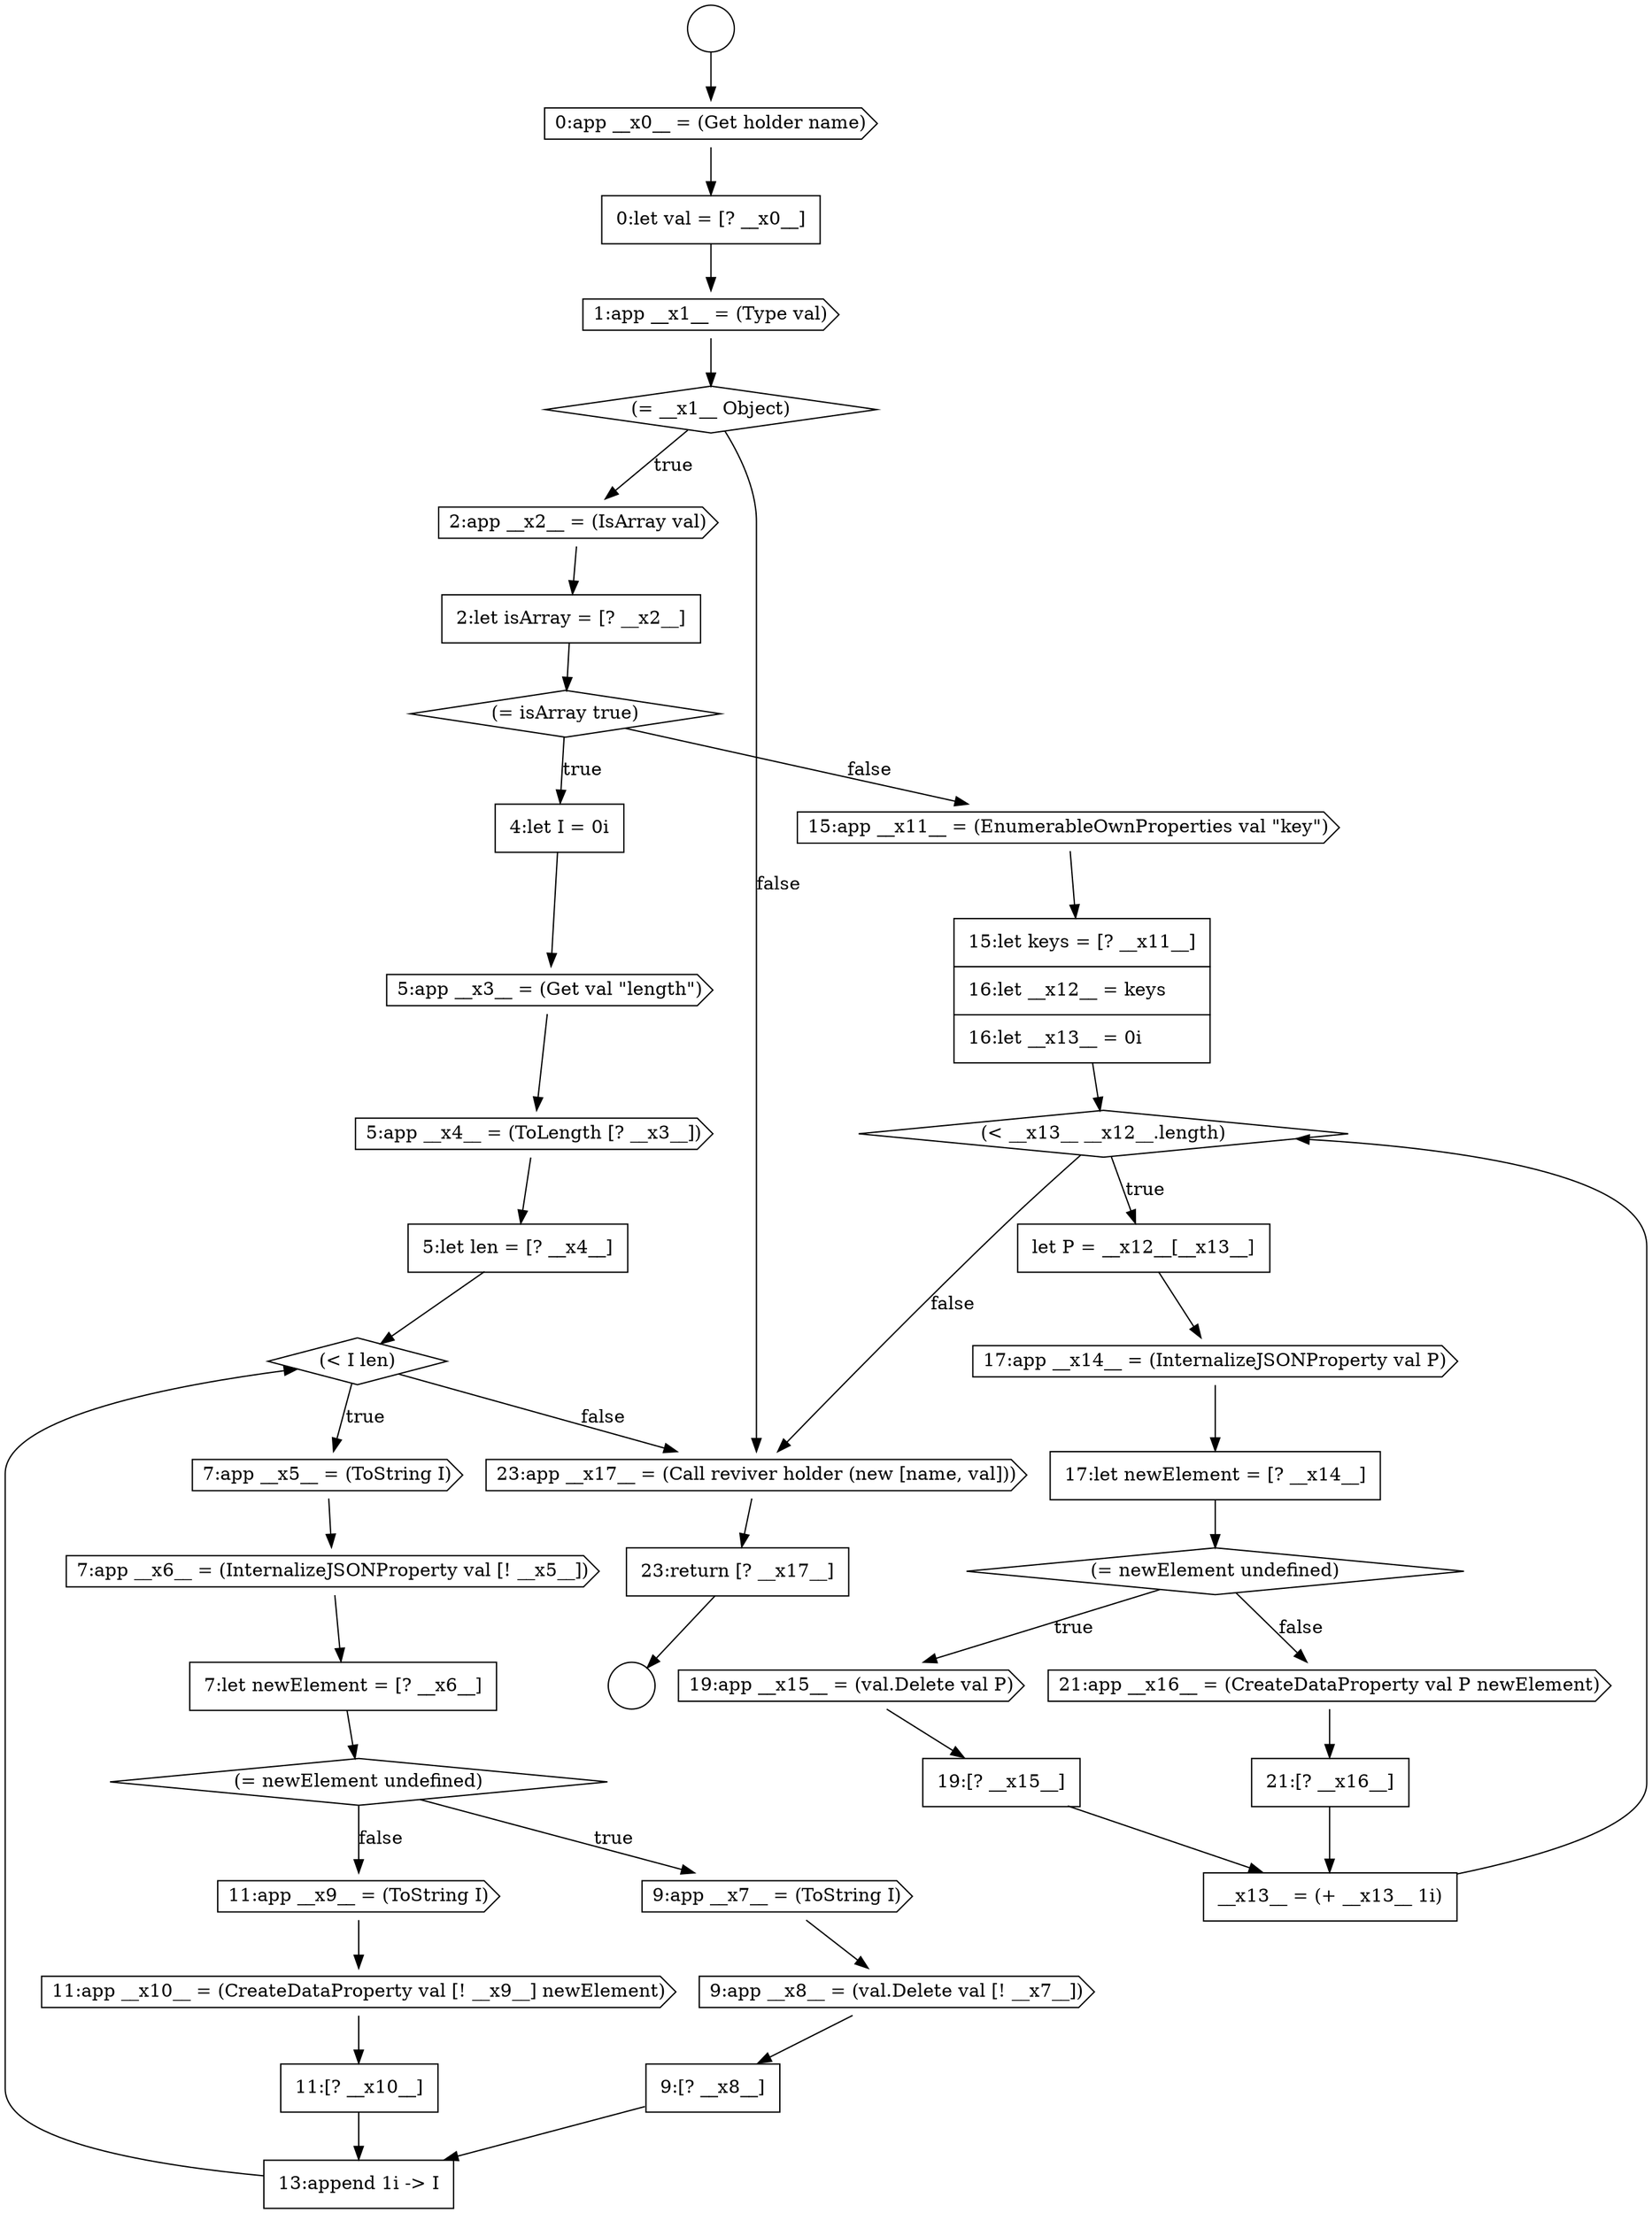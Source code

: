 digraph {
  node16340 [shape=none, margin=0, label=<<font color="black">
    <table border="0" cellborder="1" cellspacing="0" cellpadding="10">
      <tr><td align="left">23:return [? __x17__]</td></tr>
    </table>
  </font>> color="black" fillcolor="white" style=filled]
  node16308 [shape=cds, label=<<font color="black">2:app __x2__ = (IsArray val)</font>> color="black" fillcolor="white" style=filled]
  node16336 [shape=cds, label=<<font color="black">21:app __x16__ = (CreateDataProperty val P newElement)</font>> color="black" fillcolor="white" style=filled]
  node16315 [shape=diamond, label=<<font color="black">(&lt; I len)</font>> color="black" fillcolor="white" style=filled]
  node16312 [shape=cds, label=<<font color="black">5:app __x3__ = (Get val &quot;length&quot;)</font>> color="black" fillcolor="white" style=filled]
  node16316 [shape=cds, label=<<font color="black">7:app __x5__ = (ToString I)</font>> color="black" fillcolor="white" style=filled]
  node16311 [shape=none, margin=0, label=<<font color="black">
    <table border="0" cellborder="1" cellspacing="0" cellpadding="10">
      <tr><td align="left">4:let I = 0i</td></tr>
    </table>
  </font>> color="black" fillcolor="white" style=filled]
  node16334 [shape=cds, label=<<font color="black">19:app __x15__ = (val.Delete val P)</font>> color="black" fillcolor="white" style=filled]
  node16338 [shape=none, margin=0, label=<<font color="black">
    <table border="0" cellborder="1" cellspacing="0" cellpadding="10">
      <tr><td align="left">__x13__ = (+ __x13__ 1i)</td></tr>
    </table>
  </font>> color="black" fillcolor="white" style=filled]
  node16318 [shape=none, margin=0, label=<<font color="black">
    <table border="0" cellborder="1" cellspacing="0" cellpadding="10">
      <tr><td align="left">7:let newElement = [? __x6__]</td></tr>
    </table>
  </font>> color="black" fillcolor="white" style=filled]
  node16304 [shape=cds, label=<<font color="black">0:app __x0__ = (Get holder name)</font>> color="black" fillcolor="white" style=filled]
  node16319 [shape=diamond, label=<<font color="black">(= newElement undefined)</font>> color="black" fillcolor="white" style=filled]
  node16332 [shape=none, margin=0, label=<<font color="black">
    <table border="0" cellborder="1" cellspacing="0" cellpadding="10">
      <tr><td align="left">17:let newElement = [? __x14__]</td></tr>
    </table>
  </font>> color="black" fillcolor="white" style=filled]
  node16325 [shape=none, margin=0, label=<<font color="black">
    <table border="0" cellborder="1" cellspacing="0" cellpadding="10">
      <tr><td align="left">11:[? __x10__]</td></tr>
    </table>
  </font>> color="black" fillcolor="white" style=filled]
  node16324 [shape=cds, label=<<font color="black">11:app __x10__ = (CreateDataProperty val [! __x9__] newElement)</font>> color="black" fillcolor="white" style=filled]
  node16333 [shape=diamond, label=<<font color="black">(= newElement undefined)</font>> color="black" fillcolor="white" style=filled]
  node16339 [shape=cds, label=<<font color="black">23:app __x17__ = (Call reviver holder (new [name, val]))</font>> color="black" fillcolor="white" style=filled]
  node16307 [shape=diamond, label=<<font color="black">(= __x1__ Object)</font>> color="black" fillcolor="white" style=filled]
  node16328 [shape=none, margin=0, label=<<font color="black">
    <table border="0" cellborder="1" cellspacing="0" cellpadding="10">
      <tr><td align="left">15:let keys = [? __x11__]</td></tr>
      <tr><td align="left">16:let __x12__ = keys</td></tr>
      <tr><td align="left">16:let __x13__ = 0i</td></tr>
    </table>
  </font>> color="black" fillcolor="white" style=filled]
  node16329 [shape=diamond, label=<<font color="black">(&lt; __x13__ __x12__.length)</font>> color="black" fillcolor="white" style=filled]
  node16302 [shape=circle label=" " color="black" fillcolor="white" style=filled]
  node16323 [shape=cds, label=<<font color="black">11:app __x9__ = (ToString I)</font>> color="black" fillcolor="white" style=filled]
  node16313 [shape=cds, label=<<font color="black">5:app __x4__ = (ToLength [? __x3__])</font>> color="black" fillcolor="white" style=filled]
  node16306 [shape=cds, label=<<font color="black">1:app __x1__ = (Type val)</font>> color="black" fillcolor="white" style=filled]
  node16317 [shape=cds, label=<<font color="black">7:app __x6__ = (InternalizeJSONProperty val [! __x5__])</font>> color="black" fillcolor="white" style=filled]
  node16310 [shape=diamond, label=<<font color="black">(= isArray true)</font>> color="black" fillcolor="white" style=filled]
  node16305 [shape=none, margin=0, label=<<font color="black">
    <table border="0" cellborder="1" cellspacing="0" cellpadding="10">
      <tr><td align="left">0:let val = [? __x0__]</td></tr>
    </table>
  </font>> color="black" fillcolor="white" style=filled]
  node16330 [shape=none, margin=0, label=<<font color="black">
    <table border="0" cellborder="1" cellspacing="0" cellpadding="10">
      <tr><td align="left">let P = __x12__[__x13__]</td></tr>
    </table>
  </font>> color="black" fillcolor="white" style=filled]
  node16327 [shape=cds, label=<<font color="black">15:app __x11__ = (EnumerableOwnProperties val &quot;key&quot;)</font>> color="black" fillcolor="white" style=filled]
  node16320 [shape=cds, label=<<font color="black">9:app __x7__ = (ToString I)</font>> color="black" fillcolor="white" style=filled]
  node16337 [shape=none, margin=0, label=<<font color="black">
    <table border="0" cellborder="1" cellspacing="0" cellpadding="10">
      <tr><td align="left">21:[? __x16__]</td></tr>
    </table>
  </font>> color="black" fillcolor="white" style=filled]
  node16322 [shape=none, margin=0, label=<<font color="black">
    <table border="0" cellborder="1" cellspacing="0" cellpadding="10">
      <tr><td align="left">9:[? __x8__]</td></tr>
    </table>
  </font>> color="black" fillcolor="white" style=filled]
  node16335 [shape=none, margin=0, label=<<font color="black">
    <table border="0" cellborder="1" cellspacing="0" cellpadding="10">
      <tr><td align="left">19:[? __x15__]</td></tr>
    </table>
  </font>> color="black" fillcolor="white" style=filled]
  node16303 [shape=circle label=" " color="black" fillcolor="white" style=filled]
  node16326 [shape=none, margin=0, label=<<font color="black">
    <table border="0" cellborder="1" cellspacing="0" cellpadding="10">
      <tr><td align="left">13:append 1i -&gt; I</td></tr>
    </table>
  </font>> color="black" fillcolor="white" style=filled]
  node16321 [shape=cds, label=<<font color="black">9:app __x8__ = (val.Delete val [! __x7__])</font>> color="black" fillcolor="white" style=filled]
  node16331 [shape=cds, label=<<font color="black">17:app __x14__ = (InternalizeJSONProperty val P)</font>> color="black" fillcolor="white" style=filled]
  node16314 [shape=none, margin=0, label=<<font color="black">
    <table border="0" cellborder="1" cellspacing="0" cellpadding="10">
      <tr><td align="left">5:let len = [? __x4__]</td></tr>
    </table>
  </font>> color="black" fillcolor="white" style=filled]
  node16309 [shape=none, margin=0, label=<<font color="black">
    <table border="0" cellborder="1" cellspacing="0" cellpadding="10">
      <tr><td align="left">2:let isArray = [? __x2__]</td></tr>
    </table>
  </font>> color="black" fillcolor="white" style=filled]
  node16328 -> node16329 [ color="black"]
  node16335 -> node16338 [ color="black"]
  node16325 -> node16326 [ color="black"]
  node16337 -> node16338 [ color="black"]
  node16322 -> node16326 [ color="black"]
  node16336 -> node16337 [ color="black"]
  node16304 -> node16305 [ color="black"]
  node16305 -> node16306 [ color="black"]
  node16340 -> node16303 [ color="black"]
  node16317 -> node16318 [ color="black"]
  node16313 -> node16314 [ color="black"]
  node16338 -> node16329 [ color="black"]
  node16308 -> node16309 [ color="black"]
  node16310 -> node16311 [label=<<font color="black">true</font>> color="black"]
  node16310 -> node16327 [label=<<font color="black">false</font>> color="black"]
  node16316 -> node16317 [ color="black"]
  node16326 -> node16315 [ color="black"]
  node16314 -> node16315 [ color="black"]
  node16327 -> node16328 [ color="black"]
  node16319 -> node16320 [label=<<font color="black">true</font>> color="black"]
  node16319 -> node16323 [label=<<font color="black">false</font>> color="black"]
  node16329 -> node16330 [label=<<font color="black">true</font>> color="black"]
  node16329 -> node16339 [label=<<font color="black">false</font>> color="black"]
  node16315 -> node16316 [label=<<font color="black">true</font>> color="black"]
  node16315 -> node16339 [label=<<font color="black">false</font>> color="black"]
  node16318 -> node16319 [ color="black"]
  node16311 -> node16312 [ color="black"]
  node16312 -> node16313 [ color="black"]
  node16333 -> node16334 [label=<<font color="black">true</font>> color="black"]
  node16333 -> node16336 [label=<<font color="black">false</font>> color="black"]
  node16307 -> node16308 [label=<<font color="black">true</font>> color="black"]
  node16307 -> node16339 [label=<<font color="black">false</font>> color="black"]
  node16320 -> node16321 [ color="black"]
  node16339 -> node16340 [ color="black"]
  node16321 -> node16322 [ color="black"]
  node16324 -> node16325 [ color="black"]
  node16330 -> node16331 [ color="black"]
  node16332 -> node16333 [ color="black"]
  node16334 -> node16335 [ color="black"]
  node16302 -> node16304 [ color="black"]
  node16323 -> node16324 [ color="black"]
  node16306 -> node16307 [ color="black"]
  node16331 -> node16332 [ color="black"]
  node16309 -> node16310 [ color="black"]
}
